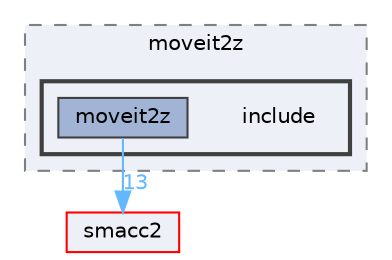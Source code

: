 digraph "smacc2_client_library/moveit2z/include"
{
 // LATEX_PDF_SIZE
  bgcolor="transparent";
  edge [fontname=Helvetica,fontsize=10,labelfontname=Helvetica,labelfontsize=10];
  node [fontname=Helvetica,fontsize=10,shape=box,height=0.2,width=0.4];
  compound=true
  subgraph clusterdir_75568e40dabece854d3e2efb36401a07 {
    graph [ bgcolor="#edf0f7", pencolor="grey50", label="moveit2z", fontname=Helvetica,fontsize=10 style="filled,dashed", URL="dir_75568e40dabece854d3e2efb36401a07.html",tooltip=""]
  subgraph clusterdir_d483b2db64b3dcff31a89ec590bcebdd {
    graph [ bgcolor="#edf0f7", pencolor="grey25", label="", fontname=Helvetica,fontsize=10 style="filled,bold", URL="dir_d483b2db64b3dcff31a89ec590bcebdd.html",tooltip=""]
    dir_d483b2db64b3dcff31a89ec590bcebdd [shape=plaintext, label="include"];
  dir_c1fd674536664ddff5dd40c99552fe43 [label="moveit2z", fillcolor="#a2b4d6", color="grey25", style="filled", URL="dir_c1fd674536664ddff5dd40c99552fe43.html",tooltip=""];
  }
  }
  dir_ce4c19d6108cf5285f3105ec9cd73bf1 [label="smacc2", fillcolor="#edf0f7", color="red", style="filled", URL="dir_ce4c19d6108cf5285f3105ec9cd73bf1.html",tooltip=""];
  dir_c1fd674536664ddff5dd40c99552fe43->dir_ce4c19d6108cf5285f3105ec9cd73bf1 [headlabel="13", labeldistance=1.5 headhref="dir_000076_000105.html" color="steelblue1" fontcolor="steelblue1"];
}
